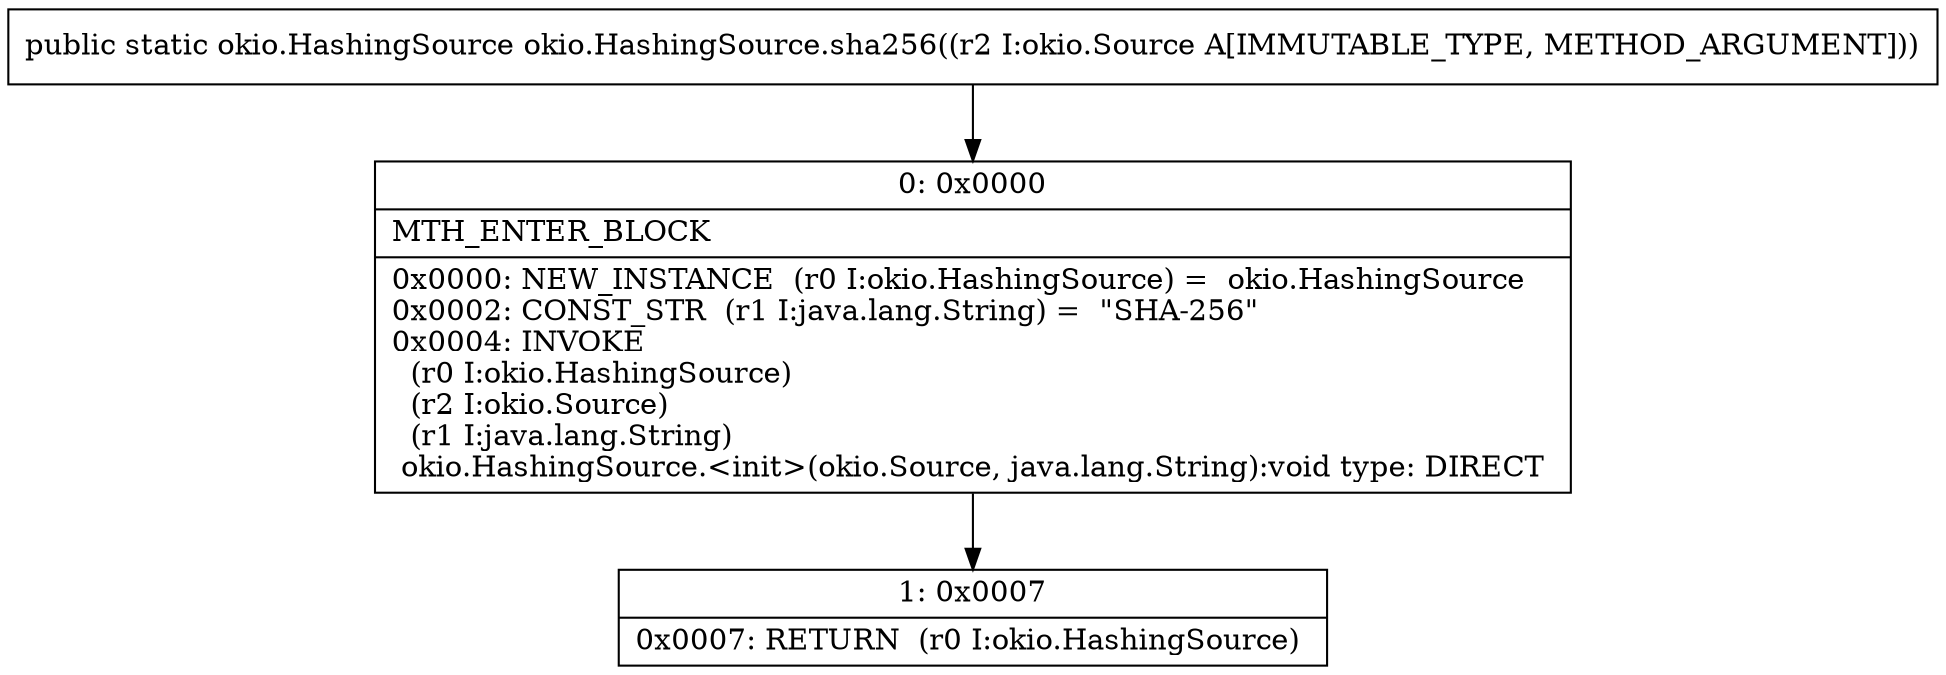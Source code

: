 digraph "CFG forokio.HashingSource.sha256(Lokio\/Source;)Lokio\/HashingSource;" {
Node_0 [shape=record,label="{0\:\ 0x0000|MTH_ENTER_BLOCK\l|0x0000: NEW_INSTANCE  (r0 I:okio.HashingSource) =  okio.HashingSource \l0x0002: CONST_STR  (r1 I:java.lang.String) =  \"SHA\-256\" \l0x0004: INVOKE  \l  (r0 I:okio.HashingSource)\l  (r2 I:okio.Source)\l  (r1 I:java.lang.String)\l okio.HashingSource.\<init\>(okio.Source, java.lang.String):void type: DIRECT \l}"];
Node_1 [shape=record,label="{1\:\ 0x0007|0x0007: RETURN  (r0 I:okio.HashingSource) \l}"];
MethodNode[shape=record,label="{public static okio.HashingSource okio.HashingSource.sha256((r2 I:okio.Source A[IMMUTABLE_TYPE, METHOD_ARGUMENT])) }"];
MethodNode -> Node_0;
Node_0 -> Node_1;
}


